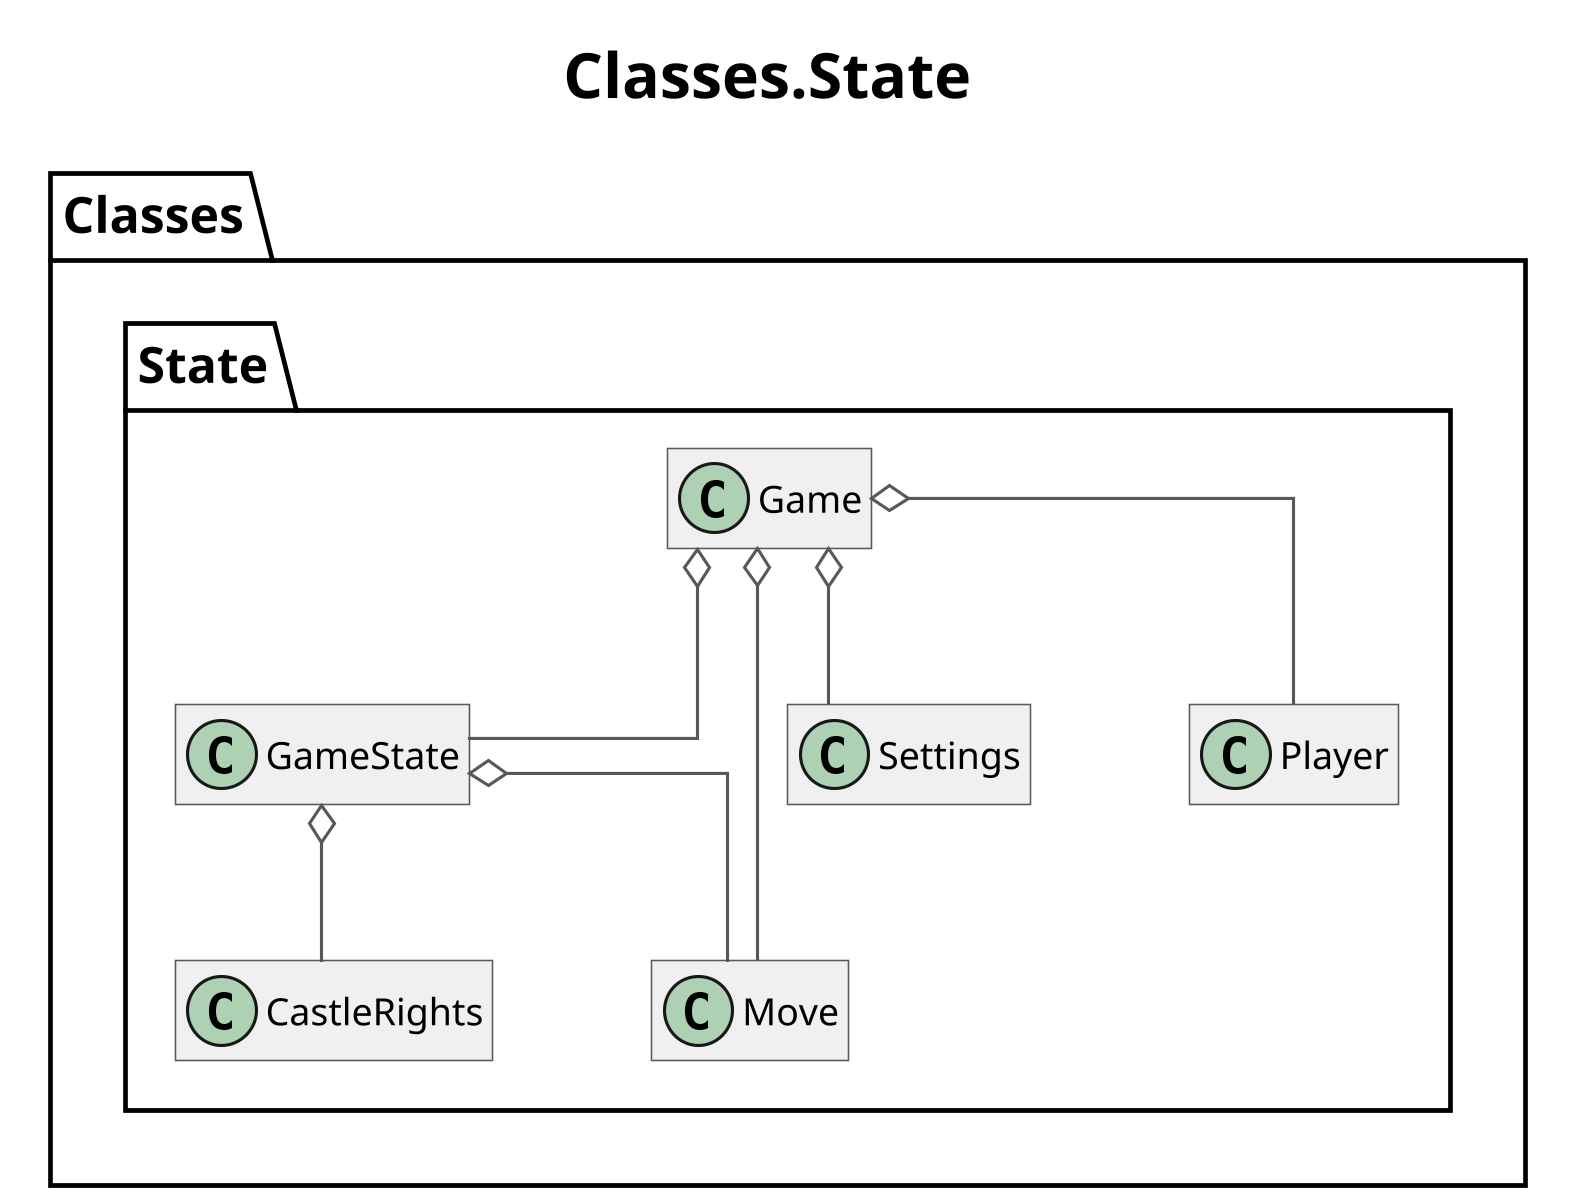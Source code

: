 @startuml NEA
skinparam classAttributeIconSize 0
skinparam classFontSize 16
skinparam classFontName Trebuchet MS
skinparam classBackgroundColor #F0F0F0
skinparam classBorderColor #585858
skinparam classArrowColor #585858
skinparam wrapWidth 400
skinparam RoundCorner 0
skinparam DefaultFontName Trebuchet MS
skinparam DefaultFontSize 16
skinparam ClassFontSize 16
skinparam TitleFontSize 20
skinparam ClassAttributeFontSize 12
skinparam Dpi 300
skinparam svgAntiAlias true
skinparam Linetype ortho
skinparam Nodesep 50
skinparam ranksep 50

top to bottom direction

title Classes.State

namespace Classes {
    namespace State {
        class Game
        class GameState
        class Move
        class Settings
        class Player
        class CastleRights
    }
}

Classes.State.Game o-- Classes.State.GameState
Classes.State.Game o-- Classes.State.Move
Classes.State.Game o-- Classes.State.Player
Classes.State.Game o-- Classes.State.Settings
Classes.State.GameState o-- Classes.State.Move
Classes.State.GameState o-- Classes.State.CastleRights

hide members
@enduml